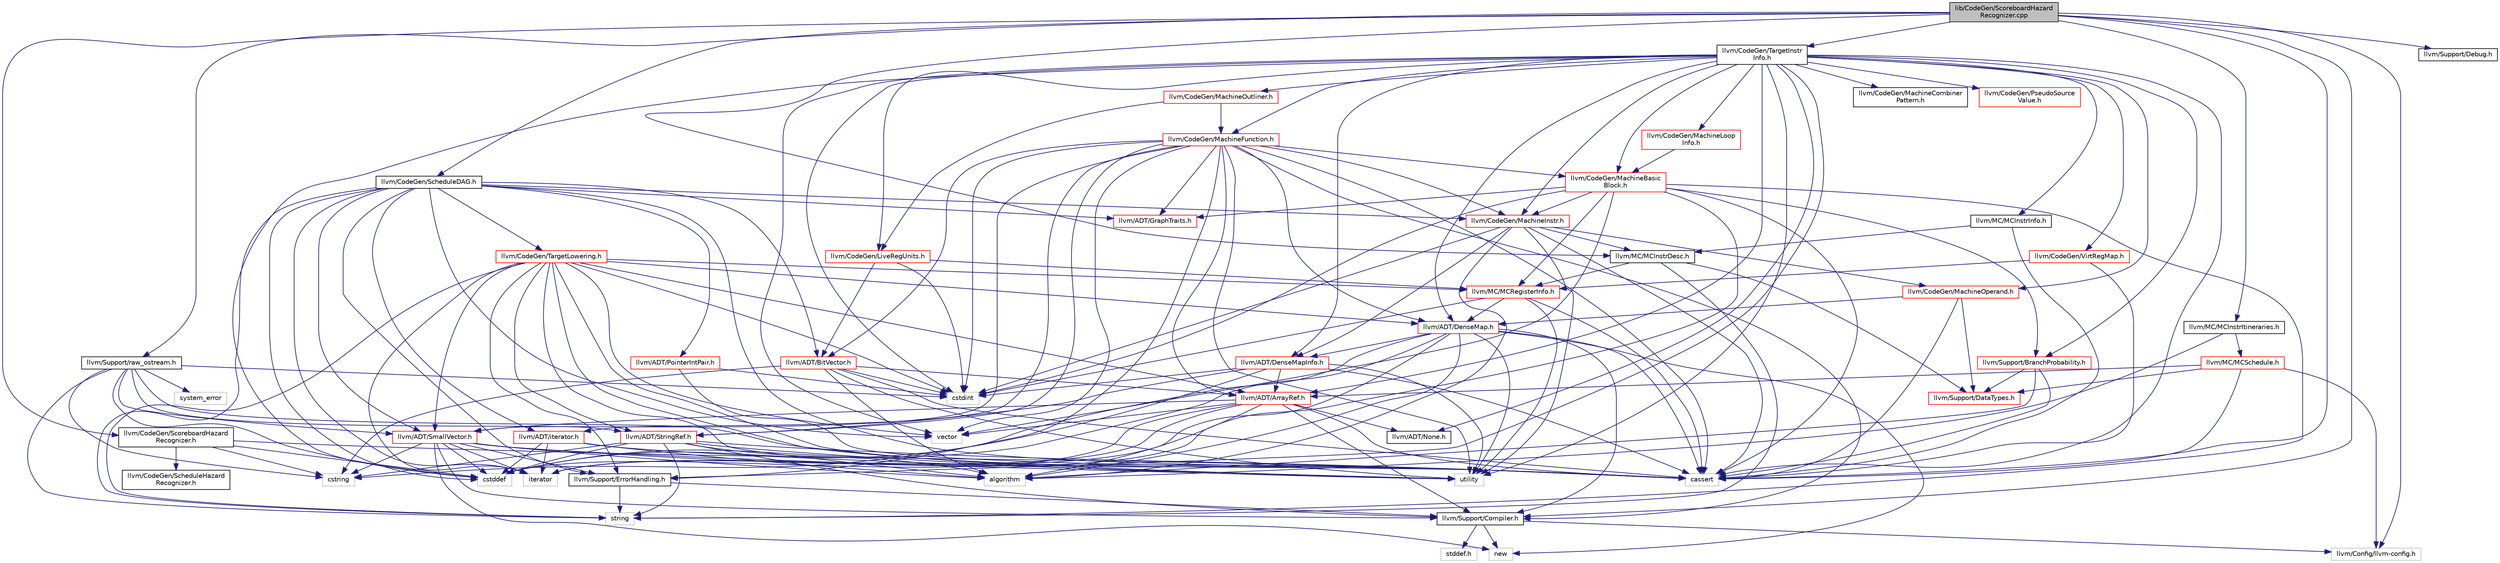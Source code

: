 digraph "lib/CodeGen/ScoreboardHazardRecognizer.cpp"
{
 // LATEX_PDF_SIZE
  bgcolor="transparent";
  edge [fontname="Helvetica",fontsize="10",labelfontname="Helvetica",labelfontsize="10"];
  node [fontname="Helvetica",fontsize="10",shape="box"];
  Node1 [label="lib/CodeGen/ScoreboardHazard\lRecognizer.cpp",height=0.2,width=0.4,color="black", fillcolor="grey75", style="filled", fontcolor="black",tooltip=" "];
  Node1 -> Node2 [color="midnightblue",fontsize="10",style="solid",fontname="Helvetica"];
  Node2 [label="llvm/CodeGen/ScoreboardHazard\lRecognizer.h",height=0.2,width=0.4,color="black",URL="$ScoreboardHazardRecognizer_8h.html",tooltip=" "];
  Node2 -> Node3 [color="midnightblue",fontsize="10",style="solid",fontname="Helvetica"];
  Node3 [label="llvm/CodeGen/ScheduleHazard\lRecognizer.h",height=0.2,width=0.4,color="black",URL="$ScheduleHazardRecognizer_8h.html",tooltip=" "];
  Node2 -> Node4 [color="midnightblue",fontsize="10",style="solid",fontname="Helvetica"];
  Node4 [label="cassert",height=0.2,width=0.4,color="grey75",tooltip=" "];
  Node2 -> Node5 [color="midnightblue",fontsize="10",style="solid",fontname="Helvetica"];
  Node5 [label="cstddef",height=0.2,width=0.4,color="grey75",tooltip=" "];
  Node2 -> Node6 [color="midnightblue",fontsize="10",style="solid",fontname="Helvetica"];
  Node6 [label="cstring",height=0.2,width=0.4,color="grey75",tooltip=" "];
  Node1 -> Node7 [color="midnightblue",fontsize="10",style="solid",fontname="Helvetica"];
  Node7 [label="llvm/CodeGen/ScheduleDAG.h",height=0.2,width=0.4,color="black",URL="$ScheduleDAG_8h.html",tooltip=" "];
  Node7 -> Node8 [color="midnightblue",fontsize="10",style="solid",fontname="Helvetica"];
  Node8 [label="llvm/ADT/BitVector.h",height=0.2,width=0.4,color="red",URL="$BitVector_8h.html",tooltip=" "];
  Node8 -> Node9 [color="midnightblue",fontsize="10",style="solid",fontname="Helvetica"];
  Node9 [label="llvm/ADT/ArrayRef.h",height=0.2,width=0.4,color="red",URL="$ArrayRef_8h.html",tooltip=" "];
  Node9 -> Node22 [color="midnightblue",fontsize="10",style="solid",fontname="Helvetica"];
  Node22 [label="llvm/ADT/None.h",height=0.2,width=0.4,color="black",URL="$None_8h.html",tooltip=" "];
  Node9 -> Node31 [color="midnightblue",fontsize="10",style="solid",fontname="Helvetica"];
  Node31 [label="llvm/ADT/SmallVector.h",height=0.2,width=0.4,color="red",URL="$SmallVector_8h.html",tooltip=" "];
  Node31 -> Node23 [color="midnightblue",fontsize="10",style="solid",fontname="Helvetica"];
  Node23 [label="llvm/Support/Compiler.h",height=0.2,width=0.4,color="black",URL="$Compiler_8h.html",tooltip=" "];
  Node23 -> Node24 [color="midnightblue",fontsize="10",style="solid",fontname="Helvetica"];
  Node24 [label="llvm/Config/llvm-config.h",height=0.2,width=0.4,color="grey75",tooltip=" "];
  Node23 -> Node25 [color="midnightblue",fontsize="10",style="solid",fontname="Helvetica"];
  Node25 [label="new",height=0.2,width=0.4,color="grey75",tooltip=" "];
  Node23 -> Node26 [color="midnightblue",fontsize="10",style="solid",fontname="Helvetica"];
  Node26 [label="stddef.h",height=0.2,width=0.4,color="grey75",tooltip=" "];
  Node31 -> Node41 [color="midnightblue",fontsize="10",style="solid",fontname="Helvetica"];
  Node41 [label="llvm/Support/ErrorHandling.h",height=0.2,width=0.4,color="black",URL="$llvm_2Support_2ErrorHandling_8h.html",tooltip=" "];
  Node41 -> Node23 [color="midnightblue",fontsize="10",style="solid",fontname="Helvetica"];
  Node41 -> Node42 [color="midnightblue",fontsize="10",style="solid",fontname="Helvetica"];
  Node42 [label="string",height=0.2,width=0.4,color="grey75",tooltip=" "];
  Node31 -> Node37 [color="midnightblue",fontsize="10",style="solid",fontname="Helvetica"];
  Node37 [label="algorithm",height=0.2,width=0.4,color="grey75",tooltip=" "];
  Node31 -> Node4 [color="midnightblue",fontsize="10",style="solid",fontname="Helvetica"];
  Node31 -> Node5 [color="midnightblue",fontsize="10",style="solid",fontname="Helvetica"];
  Node31 -> Node6 [color="midnightblue",fontsize="10",style="solid",fontname="Helvetica"];
  Node31 -> Node33 [color="midnightblue",fontsize="10",style="solid",fontname="Helvetica"];
  Node33 [label="iterator",height=0.2,width=0.4,color="grey75",tooltip=" "];
  Node31 -> Node25 [color="midnightblue",fontsize="10",style="solid",fontname="Helvetica"];
  Node31 -> Node29 [color="midnightblue",fontsize="10",style="solid",fontname="Helvetica"];
  Node29 [label="utility",height=0.2,width=0.4,color="grey75",tooltip=" "];
  Node9 -> Node23 [color="midnightblue",fontsize="10",style="solid",fontname="Helvetica"];
  Node9 -> Node37 [color="midnightblue",fontsize="10",style="solid",fontname="Helvetica"];
  Node9 -> Node4 [color="midnightblue",fontsize="10",style="solid",fontname="Helvetica"];
  Node9 -> Node5 [color="midnightblue",fontsize="10",style="solid",fontname="Helvetica"];
  Node9 -> Node33 [color="midnightblue",fontsize="10",style="solid",fontname="Helvetica"];
  Node9 -> Node55 [color="midnightblue",fontsize="10",style="solid",fontname="Helvetica"];
  Node55 [label="vector",height=0.2,width=0.4,color="grey75",tooltip=" "];
  Node8 -> Node37 [color="midnightblue",fontsize="10",style="solid",fontname="Helvetica"];
  Node8 -> Node4 [color="midnightblue",fontsize="10",style="solid",fontname="Helvetica"];
  Node8 -> Node47 [color="midnightblue",fontsize="10",style="solid",fontname="Helvetica"];
  Node47 [label="cstdint",height=0.2,width=0.4,color="grey75",tooltip=" "];
  Node8 -> Node6 [color="midnightblue",fontsize="10",style="solid",fontname="Helvetica"];
  Node8 -> Node29 [color="midnightblue",fontsize="10",style="solid",fontname="Helvetica"];
  Node7 -> Node56 [color="midnightblue",fontsize="10",style="solid",fontname="Helvetica"];
  Node56 [label="llvm/ADT/GraphTraits.h",height=0.2,width=0.4,color="red",URL="$GraphTraits_8h.html",tooltip=" "];
  Node7 -> Node57 [color="midnightblue",fontsize="10",style="solid",fontname="Helvetica"];
  Node57 [label="llvm/ADT/PointerIntPair.h",height=0.2,width=0.4,color="red",URL="$PointerIntPair_8h.html",tooltip=" "];
  Node57 -> Node4 [color="midnightblue",fontsize="10",style="solid",fontname="Helvetica"];
  Node57 -> Node47 [color="midnightblue",fontsize="10",style="solid",fontname="Helvetica"];
  Node7 -> Node31 [color="midnightblue",fontsize="10",style="solid",fontname="Helvetica"];
  Node7 -> Node45 [color="midnightblue",fontsize="10",style="solid",fontname="Helvetica"];
  Node45 [label="llvm/ADT/iterator.h",height=0.2,width=0.4,color="red",URL="$iterator_8h.html",tooltip=" "];
  Node45 -> Node37 [color="midnightblue",fontsize="10",style="solid",fontname="Helvetica"];
  Node45 -> Node5 [color="midnightblue",fontsize="10",style="solid",fontname="Helvetica"];
  Node45 -> Node33 [color="midnightblue",fontsize="10",style="solid",fontname="Helvetica"];
  Node45 -> Node29 [color="midnightblue",fontsize="10",style="solid",fontname="Helvetica"];
  Node7 -> Node58 [color="midnightblue",fontsize="10",style="solid",fontname="Helvetica"];
  Node58 [label="llvm/CodeGen/MachineInstr.h",height=0.2,width=0.4,color="red",URL="$MachineInstr_8h.html",tooltip=" "];
  Node58 -> Node59 [color="midnightblue",fontsize="10",style="solid",fontname="Helvetica"];
  Node59 [label="llvm/ADT/DenseMapInfo.h",height=0.2,width=0.4,color="red",URL="$DenseMapInfo_8h.html",tooltip=" "];
  Node59 -> Node9 [color="midnightblue",fontsize="10",style="solid",fontname="Helvetica"];
  Node59 -> Node19 [color="midnightblue",fontsize="10",style="solid",fontname="Helvetica"];
  Node19 [label="llvm/ADT/StringRef.h",height=0.2,width=0.4,color="red",URL="$StringRef_8h.html",tooltip=" "];
  Node19 -> Node23 [color="midnightblue",fontsize="10",style="solid",fontname="Helvetica"];
  Node19 -> Node37 [color="midnightblue",fontsize="10",style="solid",fontname="Helvetica"];
  Node19 -> Node4 [color="midnightblue",fontsize="10",style="solid",fontname="Helvetica"];
  Node19 -> Node5 [color="midnightblue",fontsize="10",style="solid",fontname="Helvetica"];
  Node19 -> Node6 [color="midnightblue",fontsize="10",style="solid",fontname="Helvetica"];
  Node19 -> Node42 [color="midnightblue",fontsize="10",style="solid",fontname="Helvetica"];
  Node19 -> Node29 [color="midnightblue",fontsize="10",style="solid",fontname="Helvetica"];
  Node59 -> Node4 [color="midnightblue",fontsize="10",style="solid",fontname="Helvetica"];
  Node59 -> Node5 [color="midnightblue",fontsize="10",style="solid",fontname="Helvetica"];
  Node59 -> Node47 [color="midnightblue",fontsize="10",style="solid",fontname="Helvetica"];
  Node59 -> Node29 [color="midnightblue",fontsize="10",style="solid",fontname="Helvetica"];
  Node58 -> Node164 [color="midnightblue",fontsize="10",style="solid",fontname="Helvetica"];
  Node164 [label="llvm/CodeGen/MachineOperand.h",height=0.2,width=0.4,color="red",URL="$MachineOperand_8h.html",tooltip=" "];
  Node164 -> Node71 [color="midnightblue",fontsize="10",style="solid",fontname="Helvetica"];
  Node71 [label="llvm/ADT/DenseMap.h",height=0.2,width=0.4,color="red",URL="$DenseMap_8h.html",tooltip=" "];
  Node71 -> Node59 [color="midnightblue",fontsize="10",style="solid",fontname="Helvetica"];
  Node71 -> Node23 [color="midnightblue",fontsize="10",style="solid",fontname="Helvetica"];
  Node71 -> Node37 [color="midnightblue",fontsize="10",style="solid",fontname="Helvetica"];
  Node71 -> Node4 [color="midnightblue",fontsize="10",style="solid",fontname="Helvetica"];
  Node71 -> Node5 [color="midnightblue",fontsize="10",style="solid",fontname="Helvetica"];
  Node71 -> Node6 [color="midnightblue",fontsize="10",style="solid",fontname="Helvetica"];
  Node71 -> Node33 [color="midnightblue",fontsize="10",style="solid",fontname="Helvetica"];
  Node71 -> Node25 [color="midnightblue",fontsize="10",style="solid",fontname="Helvetica"];
  Node71 -> Node29 [color="midnightblue",fontsize="10",style="solid",fontname="Helvetica"];
  Node164 -> Node11 [color="midnightblue",fontsize="10",style="solid",fontname="Helvetica"];
  Node11 [label="llvm/Support/DataTypes.h",height=0.2,width=0.4,color="red",URL="$llvm_2Support_2DataTypes_8h.html",tooltip=" "];
  Node164 -> Node4 [color="midnightblue",fontsize="10",style="solid",fontname="Helvetica"];
  Node58 -> Node180 [color="midnightblue",fontsize="10",style="solid",fontname="Helvetica"];
  Node180 [label="llvm/MC/MCInstrDesc.h",height=0.2,width=0.4,color="black",URL="$MCInstrDesc_8h.html",tooltip=" "];
  Node180 -> Node181 [color="midnightblue",fontsize="10",style="solid",fontname="Helvetica"];
  Node181 [label="llvm/MC/MCRegisterInfo.h",height=0.2,width=0.4,color="red",URL="$MCRegisterInfo_8h.html",tooltip=" "];
  Node181 -> Node71 [color="midnightblue",fontsize="10",style="solid",fontname="Helvetica"];
  Node181 -> Node4 [color="midnightblue",fontsize="10",style="solid",fontname="Helvetica"];
  Node181 -> Node47 [color="midnightblue",fontsize="10",style="solid",fontname="Helvetica"];
  Node181 -> Node29 [color="midnightblue",fontsize="10",style="solid",fontname="Helvetica"];
  Node180 -> Node11 [color="midnightblue",fontsize="10",style="solid",fontname="Helvetica"];
  Node180 -> Node42 [color="midnightblue",fontsize="10",style="solid",fontname="Helvetica"];
  Node58 -> Node37 [color="midnightblue",fontsize="10",style="solid",fontname="Helvetica"];
  Node58 -> Node4 [color="midnightblue",fontsize="10",style="solid",fontname="Helvetica"];
  Node58 -> Node47 [color="midnightblue",fontsize="10",style="solid",fontname="Helvetica"];
  Node58 -> Node29 [color="midnightblue",fontsize="10",style="solid",fontname="Helvetica"];
  Node7 -> Node192 [color="midnightblue",fontsize="10",style="solid",fontname="Helvetica"];
  Node192 [label="llvm/CodeGen/TargetLowering.h",height=0.2,width=0.4,color="red",URL="$TargetLowering_8h.html",tooltip="This file describes how to lower LLVM code to machine code."];
  Node192 -> Node9 [color="midnightblue",fontsize="10",style="solid",fontname="Helvetica"];
  Node192 -> Node71 [color="midnightblue",fontsize="10",style="solid",fontname="Helvetica"];
  Node192 -> Node31 [color="midnightblue",fontsize="10",style="solid",fontname="Helvetica"];
  Node192 -> Node19 [color="midnightblue",fontsize="10",style="solid",fontname="Helvetica"];
  Node192 -> Node181 [color="midnightblue",fontsize="10",style="solid",fontname="Helvetica"];
  Node192 -> Node41 [color="midnightblue",fontsize="10",style="solid",fontname="Helvetica"];
  Node192 -> Node37 [color="midnightblue",fontsize="10",style="solid",fontname="Helvetica"];
  Node192 -> Node4 [color="midnightblue",fontsize="10",style="solid",fontname="Helvetica"];
  Node192 -> Node47 [color="midnightblue",fontsize="10",style="solid",fontname="Helvetica"];
  Node192 -> Node33 [color="midnightblue",fontsize="10",style="solid",fontname="Helvetica"];
  Node192 -> Node42 [color="midnightblue",fontsize="10",style="solid",fontname="Helvetica"];
  Node192 -> Node29 [color="midnightblue",fontsize="10",style="solid",fontname="Helvetica"];
  Node192 -> Node55 [color="midnightblue",fontsize="10",style="solid",fontname="Helvetica"];
  Node7 -> Node41 [color="midnightblue",fontsize="10",style="solid",fontname="Helvetica"];
  Node7 -> Node4 [color="midnightblue",fontsize="10",style="solid",fontname="Helvetica"];
  Node7 -> Node5 [color="midnightblue",fontsize="10",style="solid",fontname="Helvetica"];
  Node7 -> Node33 [color="midnightblue",fontsize="10",style="solid",fontname="Helvetica"];
  Node7 -> Node42 [color="midnightblue",fontsize="10",style="solid",fontname="Helvetica"];
  Node7 -> Node55 [color="midnightblue",fontsize="10",style="solid",fontname="Helvetica"];
  Node1 -> Node228 [color="midnightblue",fontsize="10",style="solid",fontname="Helvetica"];
  Node228 [label="llvm/CodeGen/TargetInstr\lInfo.h",height=0.2,width=0.4,color="black",URL="$TargetInstrInfo_8h.html",tooltip=" "];
  Node228 -> Node9 [color="midnightblue",fontsize="10",style="solid",fontname="Helvetica"];
  Node228 -> Node71 [color="midnightblue",fontsize="10",style="solid",fontname="Helvetica"];
  Node228 -> Node59 [color="midnightblue",fontsize="10",style="solid",fontname="Helvetica"];
  Node228 -> Node22 [color="midnightblue",fontsize="10",style="solid",fontname="Helvetica"];
  Node228 -> Node229 [color="midnightblue",fontsize="10",style="solid",fontname="Helvetica"];
  Node229 [label="llvm/CodeGen/LiveRegUnits.h",height=0.2,width=0.4,color="red",URL="$LiveRegUnits_8h.html",tooltip="A set of register units."];
  Node229 -> Node8 [color="midnightblue",fontsize="10",style="solid",fontname="Helvetica"];
  Node229 -> Node181 [color="midnightblue",fontsize="10",style="solid",fontname="Helvetica"];
  Node229 -> Node47 [color="midnightblue",fontsize="10",style="solid",fontname="Helvetica"];
  Node228 -> Node209 [color="midnightblue",fontsize="10",style="solid",fontname="Helvetica"];
  Node209 [label="llvm/CodeGen/MachineBasic\lBlock.h",height=0.2,width=0.4,color="red",URL="$MachineBasicBlock_8h.html",tooltip=" "];
  Node209 -> Node56 [color="midnightblue",fontsize="10",style="solid",fontname="Helvetica"];
  Node209 -> Node58 [color="midnightblue",fontsize="10",style="solid",fontname="Helvetica"];
  Node209 -> Node181 [color="midnightblue",fontsize="10",style="solid",fontname="Helvetica"];
  Node209 -> Node211 [color="midnightblue",fontsize="10",style="solid",fontname="Helvetica"];
  Node211 [label="llvm/Support/BranchProbability.h",height=0.2,width=0.4,color="red",URL="$BranchProbability_8h.html",tooltip=" "];
  Node211 -> Node11 [color="midnightblue",fontsize="10",style="solid",fontname="Helvetica"];
  Node211 -> Node37 [color="midnightblue",fontsize="10",style="solid",fontname="Helvetica"];
  Node211 -> Node4 [color="midnightblue",fontsize="10",style="solid",fontname="Helvetica"];
  Node209 -> Node4 [color="midnightblue",fontsize="10",style="solid",fontname="Helvetica"];
  Node209 -> Node47 [color="midnightblue",fontsize="10",style="solid",fontname="Helvetica"];
  Node209 -> Node33 [color="midnightblue",fontsize="10",style="solid",fontname="Helvetica"];
  Node209 -> Node42 [color="midnightblue",fontsize="10",style="solid",fontname="Helvetica"];
  Node209 -> Node55 [color="midnightblue",fontsize="10",style="solid",fontname="Helvetica"];
  Node228 -> Node245 [color="midnightblue",fontsize="10",style="solid",fontname="Helvetica"];
  Node245 [label="llvm/CodeGen/MachineCombiner\lPattern.h",height=0.2,width=0.4,color="black",URL="$MachineCombinerPattern_8h.html",tooltip=" "];
  Node228 -> Node215 [color="midnightblue",fontsize="10",style="solid",fontname="Helvetica"];
  Node215 [label="llvm/CodeGen/MachineFunction.h",height=0.2,width=0.4,color="red",URL="$MachineFunction_8h.html",tooltip=" "];
  Node215 -> Node9 [color="midnightblue",fontsize="10",style="solid",fontname="Helvetica"];
  Node215 -> Node8 [color="midnightblue",fontsize="10",style="solid",fontname="Helvetica"];
  Node215 -> Node71 [color="midnightblue",fontsize="10",style="solid",fontname="Helvetica"];
  Node215 -> Node56 [color="midnightblue",fontsize="10",style="solid",fontname="Helvetica"];
  Node215 -> Node31 [color="midnightblue",fontsize="10",style="solid",fontname="Helvetica"];
  Node215 -> Node19 [color="midnightblue",fontsize="10",style="solid",fontname="Helvetica"];
  Node215 -> Node45 [color="midnightblue",fontsize="10",style="solid",fontname="Helvetica"];
  Node215 -> Node209 [color="midnightblue",fontsize="10",style="solid",fontname="Helvetica"];
  Node215 -> Node58 [color="midnightblue",fontsize="10",style="solid",fontname="Helvetica"];
  Node215 -> Node23 [color="midnightblue",fontsize="10",style="solid",fontname="Helvetica"];
  Node215 -> Node41 [color="midnightblue",fontsize="10",style="solid",fontname="Helvetica"];
  Node215 -> Node4 [color="midnightblue",fontsize="10",style="solid",fontname="Helvetica"];
  Node215 -> Node47 [color="midnightblue",fontsize="10",style="solid",fontname="Helvetica"];
  Node215 -> Node29 [color="midnightblue",fontsize="10",style="solid",fontname="Helvetica"];
  Node215 -> Node55 [color="midnightblue",fontsize="10",style="solid",fontname="Helvetica"];
  Node228 -> Node58 [color="midnightblue",fontsize="10",style="solid",fontname="Helvetica"];
  Node228 -> Node246 [color="midnightblue",fontsize="10",style="solid",fontname="Helvetica"];
  Node246 [label="llvm/CodeGen/MachineLoop\lInfo.h",height=0.2,width=0.4,color="red",URL="$MachineLoopInfo_8h.html",tooltip=" "];
  Node246 -> Node209 [color="midnightblue",fontsize="10",style="solid",fontname="Helvetica"];
  Node228 -> Node164 [color="midnightblue",fontsize="10",style="solid",fontname="Helvetica"];
  Node228 -> Node248 [color="midnightblue",fontsize="10",style="solid",fontname="Helvetica"];
  Node248 [label="llvm/CodeGen/MachineOutliner.h",height=0.2,width=0.4,color="red",URL="$MachineOutliner_8h.html",tooltip="Contains all data structures shared between the outliner implemented in MachineOutliner...."];
  Node248 -> Node229 [color="midnightblue",fontsize="10",style="solid",fontname="Helvetica"];
  Node248 -> Node215 [color="midnightblue",fontsize="10",style="solid",fontname="Helvetica"];
  Node228 -> Node159 [color="midnightblue",fontsize="10",style="solid",fontname="Helvetica"];
  Node159 [label="llvm/CodeGen/PseudoSource\lValue.h",height=0.2,width=0.4,color="red",URL="$PseudoSourceValue_8h.html",tooltip=" "];
  Node228 -> Node251 [color="midnightblue",fontsize="10",style="solid",fontname="Helvetica"];
  Node251 [label="llvm/CodeGen/VirtRegMap.h",height=0.2,width=0.4,color="red",URL="$VirtRegMap_8h.html",tooltip=" "];
  Node251 -> Node181 [color="midnightblue",fontsize="10",style="solid",fontname="Helvetica"];
  Node251 -> Node4 [color="midnightblue",fontsize="10",style="solid",fontname="Helvetica"];
  Node228 -> Node252 [color="midnightblue",fontsize="10",style="solid",fontname="Helvetica"];
  Node252 [label="llvm/MC/MCInstrInfo.h",height=0.2,width=0.4,color="black",URL="$MCInstrInfo_8h.html",tooltip=" "];
  Node252 -> Node180 [color="midnightblue",fontsize="10",style="solid",fontname="Helvetica"];
  Node252 -> Node4 [color="midnightblue",fontsize="10",style="solid",fontname="Helvetica"];
  Node228 -> Node211 [color="midnightblue",fontsize="10",style="solid",fontname="Helvetica"];
  Node228 -> Node41 [color="midnightblue",fontsize="10",style="solid",fontname="Helvetica"];
  Node228 -> Node4 [color="midnightblue",fontsize="10",style="solid",fontname="Helvetica"];
  Node228 -> Node5 [color="midnightblue",fontsize="10",style="solid",fontname="Helvetica"];
  Node228 -> Node47 [color="midnightblue",fontsize="10",style="solid",fontname="Helvetica"];
  Node228 -> Node29 [color="midnightblue",fontsize="10",style="solid",fontname="Helvetica"];
  Node228 -> Node55 [color="midnightblue",fontsize="10",style="solid",fontname="Helvetica"];
  Node1 -> Node24 [color="midnightblue",fontsize="10",style="solid",fontname="Helvetica"];
  Node1 -> Node180 [color="midnightblue",fontsize="10",style="solid",fontname="Helvetica"];
  Node1 -> Node242 [color="midnightblue",fontsize="10",style="solid",fontname="Helvetica"];
  Node242 [label="llvm/MC/MCInstrItineraries.h",height=0.2,width=0.4,color="black",URL="$MCInstrItineraries_8h.html",tooltip=" "];
  Node242 -> Node243 [color="midnightblue",fontsize="10",style="solid",fontname="Helvetica"];
  Node243 [label="llvm/MC/MCSchedule.h",height=0.2,width=0.4,color="red",URL="$MCSchedule_8h.html",tooltip=" "];
  Node243 -> Node9 [color="midnightblue",fontsize="10",style="solid",fontname="Helvetica"];
  Node243 -> Node24 [color="midnightblue",fontsize="10",style="solid",fontname="Helvetica"];
  Node243 -> Node11 [color="midnightblue",fontsize="10",style="solid",fontname="Helvetica"];
  Node243 -> Node4 [color="midnightblue",fontsize="10",style="solid",fontname="Helvetica"];
  Node242 -> Node37 [color="midnightblue",fontsize="10",style="solid",fontname="Helvetica"];
  Node1 -> Node23 [color="midnightblue",fontsize="10",style="solid",fontname="Helvetica"];
  Node1 -> Node154 [color="midnightblue",fontsize="10",style="solid",fontname="Helvetica"];
  Node154 [label="llvm/Support/Debug.h",height=0.2,width=0.4,color="black",URL="$Debug_8h.html",tooltip=" "];
  Node1 -> Node103 [color="midnightblue",fontsize="10",style="solid",fontname="Helvetica"];
  Node103 [label="llvm/Support/raw_ostream.h",height=0.2,width=0.4,color="black",URL="$raw__ostream_8h.html",tooltip=" "];
  Node103 -> Node31 [color="midnightblue",fontsize="10",style="solid",fontname="Helvetica"];
  Node103 -> Node19 [color="midnightblue",fontsize="10",style="solid",fontname="Helvetica"];
  Node103 -> Node4 [color="midnightblue",fontsize="10",style="solid",fontname="Helvetica"];
  Node103 -> Node5 [color="midnightblue",fontsize="10",style="solid",fontname="Helvetica"];
  Node103 -> Node47 [color="midnightblue",fontsize="10",style="solid",fontname="Helvetica"];
  Node103 -> Node6 [color="midnightblue",fontsize="10",style="solid",fontname="Helvetica"];
  Node103 -> Node42 [color="midnightblue",fontsize="10",style="solid",fontname="Helvetica"];
  Node103 -> Node104 [color="midnightblue",fontsize="10",style="solid",fontname="Helvetica"];
  Node104 [label="system_error",height=0.2,width=0.4,color="grey75",tooltip=" "];
  Node1 -> Node4 [color="midnightblue",fontsize="10",style="solid",fontname="Helvetica"];
}
